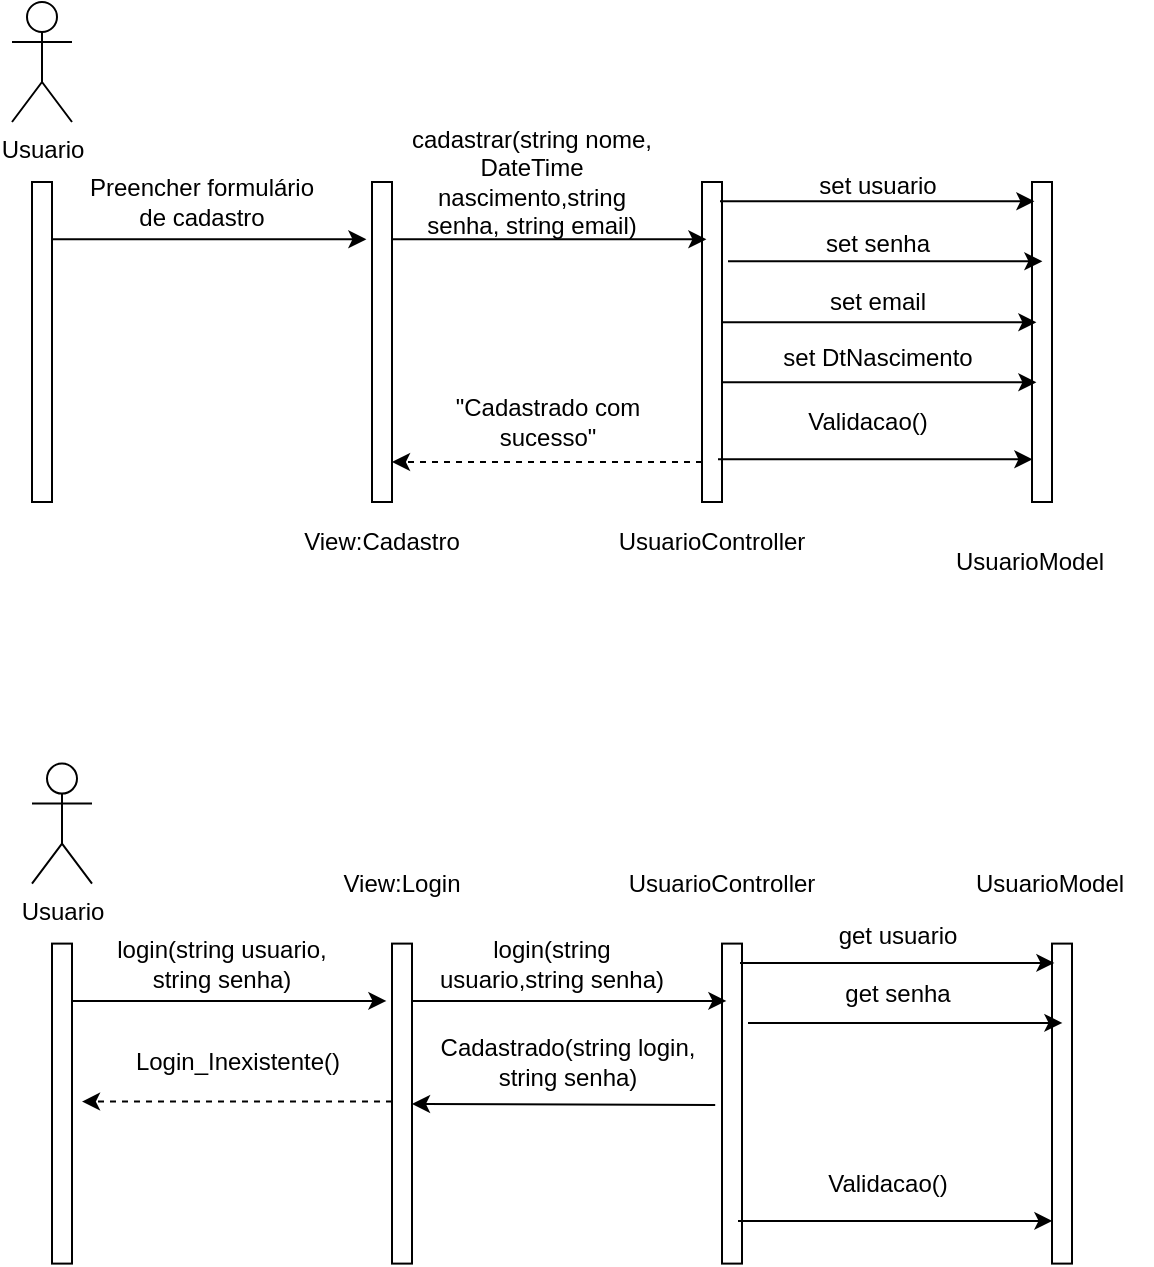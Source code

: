<mxfile version="12.1.3" pages="1"><diagram id="8_Lz63nXyCOv943q42AT" name="Page-1"><mxGraphModel dx="1024" dy="419" grid="1" gridSize="10" guides="1" tooltips="1" connect="1" arrows="1" fold="1" page="1" pageScale="1" pageWidth="850" pageHeight="1100" math="0" shadow="0"><root><mxCell id="0"/><mxCell id="1" parent="0"/><mxCell id="mR0SKmVfwUFJHX1kdhuh-1" value="Usuario&lt;br&gt;" style="shape=umlActor;verticalLabelPosition=bottom;labelBackgroundColor=#ffffff;verticalAlign=top;html=1;" vertex="1" parent="1"><mxGeometry x="20" y="40" width="30" height="60" as="geometry"/></mxCell><mxCell id="mR0SKmVfwUFJHX1kdhuh-2" value="" style="html=1;points=[];perimeter=orthogonalPerimeter;" vertex="1" parent="1"><mxGeometry x="30" y="130" width="10" height="160" as="geometry"/></mxCell><mxCell id="mR0SKmVfwUFJHX1kdhuh-4" value="" style="html=1;points=[];perimeter=orthogonalPerimeter;" vertex="1" parent="1"><mxGeometry x="200" y="130" width="10" height="160" as="geometry"/></mxCell><mxCell id="mR0SKmVfwUFJHX1kdhuh-7" value="View:Cadastro&lt;br&gt;" style="text;html=1;strokeColor=none;fillColor=none;align=center;verticalAlign=middle;whiteSpace=wrap;rounded=0;" vertex="1" parent="1"><mxGeometry x="185" y="300" width="40" height="20" as="geometry"/></mxCell><mxCell id="mR0SKmVfwUFJHX1kdhuh-8" value="" style="endArrow=classic;html=1;entryX=-0.28;entryY=0.179;entryDx=0;entryDy=0;entryPerimeter=0;" edge="1" parent="1" source="mR0SKmVfwUFJHX1kdhuh-2" target="mR0SKmVfwUFJHX1kdhuh-4"><mxGeometry width="50" height="50" relative="1" as="geometry"><mxPoint x="50" y="159" as="sourcePoint"/><mxPoint x="100" y="160" as="targetPoint"/></mxGeometry></mxCell><mxCell id="mR0SKmVfwUFJHX1kdhuh-9" value="Preencher formulário de cadastro" style="text;html=1;strokeColor=none;fillColor=none;align=center;verticalAlign=middle;whiteSpace=wrap;rounded=0;" vertex="1" parent="1"><mxGeometry x="50" y="130" width="130" height="20" as="geometry"/></mxCell><mxCell id="mR0SKmVfwUFJHX1kdhuh-10" value="" style="html=1;points=[];perimeter=orthogonalPerimeter;" vertex="1" parent="1"><mxGeometry x="365" y="130" width="10" height="160" as="geometry"/></mxCell><mxCell id="mR0SKmVfwUFJHX1kdhuh-11" value="UsuarioController" style="text;html=1;strokeColor=none;fillColor=none;align=center;verticalAlign=middle;whiteSpace=wrap;rounded=0;" vertex="1" parent="1"><mxGeometry x="350" y="300" width="40" height="20" as="geometry"/></mxCell><mxCell id="mR0SKmVfwUFJHX1kdhuh-12" value="" style="html=1;points=[];perimeter=orthogonalPerimeter;" vertex="1" parent="1"><mxGeometry x="530" y="130" width="10" height="160" as="geometry"/></mxCell><mxCell id="mR0SKmVfwUFJHX1kdhuh-13" value="UsuarioModel" style="text;html=1;resizable=0;points=[];autosize=1;align=left;verticalAlign=top;spacingTop=-4;" vertex="1" parent="1"><mxGeometry x="490" y="310" width="90" height="20" as="geometry"/></mxCell><mxCell id="mR0SKmVfwUFJHX1kdhuh-14" value="" style="endArrow=classic;html=1;entryX=-0.28;entryY=0.179;entryDx=0;entryDy=0;entryPerimeter=0;" edge="1" parent="1"><mxGeometry width="50" height="50" relative="1" as="geometry"><mxPoint x="210" y="158.64" as="sourcePoint"/><mxPoint x="367.2" y="158.64" as="targetPoint"/></mxGeometry></mxCell><mxCell id="mR0SKmVfwUFJHX1kdhuh-15" value="cadastrar(string nome, DateTime nascimento,string senha, string email)" style="text;html=1;strokeColor=none;fillColor=none;align=center;verticalAlign=middle;whiteSpace=wrap;rounded=0;" vertex="1" parent="1"><mxGeometry x="215" y="120" width="130" height="20" as="geometry"/></mxCell><mxCell id="mR0SKmVfwUFJHX1kdhuh-16" value="" style="endArrow=classic;html=1;entryX=-0.28;entryY=0.179;entryDx=0;entryDy=0;entryPerimeter=0;" edge="1" parent="1"><mxGeometry width="50" height="50" relative="1" as="geometry"><mxPoint x="378" y="169.64" as="sourcePoint"/><mxPoint x="535.2" y="169.64" as="targetPoint"/></mxGeometry></mxCell><mxCell id="mR0SKmVfwUFJHX1kdhuh-17" value="set usuario&lt;br&gt;&lt;br&gt;set senha&lt;br&gt;&lt;br&gt;set email&lt;br&gt;&lt;br&gt;set DtNascimento" style="text;html=1;strokeColor=none;fillColor=none;align=center;verticalAlign=middle;whiteSpace=wrap;rounded=0;" vertex="1" parent="1"><mxGeometry x="387.5" y="165" width="130" height="20" as="geometry"/></mxCell><mxCell id="mR0SKmVfwUFJHX1kdhuh-18" value="" style="endArrow=classic;html=1;entryX=-0.28;entryY=0.179;entryDx=0;entryDy=0;entryPerimeter=0;" edge="1" parent="1"><mxGeometry width="50" height="50" relative="1" as="geometry"><mxPoint x="373" y="268.64" as="sourcePoint"/><mxPoint x="530.2" y="268.64" as="targetPoint"/></mxGeometry></mxCell><mxCell id="mR0SKmVfwUFJHX1kdhuh-19" value="Validacao()" style="text;html=1;strokeColor=none;fillColor=none;align=center;verticalAlign=middle;whiteSpace=wrap;rounded=0;" vertex="1" parent="1"><mxGeometry x="383" y="240" width="130" height="20" as="geometry"/></mxCell><mxCell id="mR0SKmVfwUFJHX1kdhuh-21" value="" style="endArrow=classic;html=1;dashed=1;" edge="1" parent="1"><mxGeometry width="50" height="50" relative="1" as="geometry"><mxPoint x="365" y="270" as="sourcePoint"/><mxPoint x="210" y="270" as="targetPoint"/></mxGeometry></mxCell><mxCell id="mR0SKmVfwUFJHX1kdhuh-24" value="&quot;Cadastrado com sucesso&quot;" style="text;html=1;strokeColor=none;fillColor=none;align=center;verticalAlign=middle;whiteSpace=wrap;rounded=0;" vertex="1" parent="1"><mxGeometry x="222.5" y="240" width="130" height="20" as="geometry"/></mxCell><mxCell id="mR0SKmVfwUFJHX1kdhuh-29" value="" style="endArrow=classic;html=1;entryX=-0.28;entryY=0.179;entryDx=0;entryDy=0;entryPerimeter=0;" edge="1" parent="1"><mxGeometry width="50" height="50" relative="1" as="geometry"><mxPoint x="374" y="139.64" as="sourcePoint"/><mxPoint x="531.2" y="139.64" as="targetPoint"/></mxGeometry></mxCell><mxCell id="mR0SKmVfwUFJHX1kdhuh-30" value="" style="endArrow=classic;html=1;entryX=-0.28;entryY=0.179;entryDx=0;entryDy=0;entryPerimeter=0;" edge="1" parent="1"><mxGeometry width="50" height="50" relative="1" as="geometry"><mxPoint x="375" y="200.14" as="sourcePoint"/><mxPoint x="532.2" y="200.14" as="targetPoint"/></mxGeometry></mxCell><mxCell id="mR0SKmVfwUFJHX1kdhuh-31" value="" style="endArrow=classic;html=1;entryX=-0.28;entryY=0.179;entryDx=0;entryDy=0;entryPerimeter=0;" edge="1" parent="1"><mxGeometry width="50" height="50" relative="1" as="geometry"><mxPoint x="375" y="230.14" as="sourcePoint"/><mxPoint x="532.2" y="230.14" as="targetPoint"/></mxGeometry></mxCell><mxCell id="mR0SKmVfwUFJHX1kdhuh-35" value="Usuario&lt;br&gt;" style="shape=umlActor;verticalLabelPosition=bottom;labelBackgroundColor=#ffffff;verticalAlign=top;html=1;" vertex="1" parent="1"><mxGeometry x="30" y="420.8" width="30" height="60" as="geometry"/></mxCell><mxCell id="mR0SKmVfwUFJHX1kdhuh-36" value="" style="html=1;points=[];perimeter=orthogonalPerimeter;" vertex="1" parent="1"><mxGeometry x="40" y="510.8" width="10" height="160" as="geometry"/></mxCell><mxCell id="mR0SKmVfwUFJHX1kdhuh-37" value="" style="html=1;points=[];perimeter=orthogonalPerimeter;" vertex="1" parent="1"><mxGeometry x="210" y="510.8" width="10" height="160" as="geometry"/></mxCell><mxCell id="mR0SKmVfwUFJHX1kdhuh-38" value="View:Login" style="text;html=1;strokeColor=none;fillColor=none;align=center;verticalAlign=middle;whiteSpace=wrap;rounded=0;" vertex="1" parent="1"><mxGeometry x="195" y="470.8" width="40" height="20" as="geometry"/></mxCell><mxCell id="mR0SKmVfwUFJHX1kdhuh-39" value="" style="endArrow=classic;html=1;entryX=-0.28;entryY=0.179;entryDx=0;entryDy=0;entryPerimeter=0;" edge="1" parent="1" source="mR0SKmVfwUFJHX1kdhuh-36" target="mR0SKmVfwUFJHX1kdhuh-37"><mxGeometry width="50" height="50" relative="1" as="geometry"><mxPoint x="60" y="539.8" as="sourcePoint"/><mxPoint x="110" y="540.8" as="targetPoint"/></mxGeometry></mxCell><mxCell id="mR0SKmVfwUFJHX1kdhuh-40" value="login(string usuario, string senha)" style="text;html=1;strokeColor=none;fillColor=none;align=center;verticalAlign=middle;whiteSpace=wrap;rounded=0;" vertex="1" parent="1"><mxGeometry x="60" y="510.8" width="130" height="20" as="geometry"/></mxCell><mxCell id="mR0SKmVfwUFJHX1kdhuh-41" value="" style="html=1;points=[];perimeter=orthogonalPerimeter;" vertex="1" parent="1"><mxGeometry x="375" y="510.8" width="10" height="160" as="geometry"/></mxCell><mxCell id="mR0SKmVfwUFJHX1kdhuh-42" value="UsuarioController" style="text;html=1;strokeColor=none;fillColor=none;align=center;verticalAlign=middle;whiteSpace=wrap;rounded=0;" vertex="1" parent="1"><mxGeometry x="355" y="470.8" width="40" height="20" as="geometry"/></mxCell><mxCell id="mR0SKmVfwUFJHX1kdhuh-43" value="" style="html=1;points=[];perimeter=orthogonalPerimeter;" vertex="1" parent="1"><mxGeometry x="540" y="510.8" width="10" height="160" as="geometry"/></mxCell><mxCell id="mR0SKmVfwUFJHX1kdhuh-44" value="UsuarioModel" style="text;html=1;resizable=0;points=[];autosize=1;align=left;verticalAlign=top;spacingTop=-4;" vertex="1" parent="1"><mxGeometry x="500" y="470.8" width="90" height="20" as="geometry"/></mxCell><mxCell id="mR0SKmVfwUFJHX1kdhuh-45" value="" style="endArrow=classic;html=1;entryX=-0.28;entryY=0.179;entryDx=0;entryDy=0;entryPerimeter=0;" edge="1" parent="1"><mxGeometry width="50" height="50" relative="1" as="geometry"><mxPoint x="220" y="539.44" as="sourcePoint"/><mxPoint x="377.2" y="539.44" as="targetPoint"/></mxGeometry></mxCell><mxCell id="mR0SKmVfwUFJHX1kdhuh-46" value="login(string usuario,string senha)" style="text;html=1;strokeColor=none;fillColor=none;align=center;verticalAlign=middle;whiteSpace=wrap;rounded=0;" vertex="1" parent="1"><mxGeometry x="225" y="510.8" width="130" height="20" as="geometry"/></mxCell><mxCell id="mR0SKmVfwUFJHX1kdhuh-47" value="" style="endArrow=classic;html=1;entryX=-0.28;entryY=0.179;entryDx=0;entryDy=0;entryPerimeter=0;" edge="1" parent="1"><mxGeometry width="50" height="50" relative="1" as="geometry"><mxPoint x="388" y="550.44" as="sourcePoint"/><mxPoint x="545.2" y="550.44" as="targetPoint"/></mxGeometry></mxCell><mxCell id="mR0SKmVfwUFJHX1kdhuh-48" value="get usuario&lt;br&gt;&lt;br&gt;get senha" style="text;html=1;strokeColor=none;fillColor=none;align=center;verticalAlign=middle;whiteSpace=wrap;rounded=0;" vertex="1" parent="1"><mxGeometry x="397.5" y="510.8" width="130" height="20" as="geometry"/></mxCell><mxCell id="mR0SKmVfwUFJHX1kdhuh-49" value="" style="endArrow=classic;html=1;entryX=-0.28;entryY=0.179;entryDx=0;entryDy=0;entryPerimeter=0;" edge="1" parent="1"><mxGeometry width="50" height="50" relative="1" as="geometry"><mxPoint x="383" y="649.44" as="sourcePoint"/><mxPoint x="540.2" y="649.44" as="targetPoint"/></mxGeometry></mxCell><mxCell id="mR0SKmVfwUFJHX1kdhuh-50" value="Validacao()" style="text;html=1;strokeColor=none;fillColor=none;align=center;verticalAlign=middle;whiteSpace=wrap;rounded=0;" vertex="1" parent="1"><mxGeometry x="393" y="620.8" width="130" height="20" as="geometry"/></mxCell><mxCell id="mR0SKmVfwUFJHX1kdhuh-51" value="" style="endArrow=classic;html=1;dashed=1;" edge="1" parent="1"><mxGeometry width="50" height="50" relative="1" as="geometry"><mxPoint x="210" y="589.8" as="sourcePoint"/><mxPoint x="55" y="589.8" as="targetPoint"/></mxGeometry></mxCell><mxCell id="mR0SKmVfwUFJHX1kdhuh-52" value="Login_Inexistente()" style="text;html=1;strokeColor=none;fillColor=none;align=center;verticalAlign=middle;whiteSpace=wrap;rounded=0;" vertex="1" parent="1"><mxGeometry x="67.5" y="559.8" width="130" height="20" as="geometry"/></mxCell><mxCell id="mR0SKmVfwUFJHX1kdhuh-55" value="" style="endArrow=classic;html=1;entryX=-0.28;entryY=0.179;entryDx=0;entryDy=0;entryPerimeter=0;" edge="1" parent="1"><mxGeometry width="50" height="50" relative="1" as="geometry"><mxPoint x="384" y="520.44" as="sourcePoint"/><mxPoint x="541.2" y="520.44" as="targetPoint"/></mxGeometry></mxCell><mxCell id="mR0SKmVfwUFJHX1kdhuh-58" value="" style="endArrow=classic;html=1;exitX=-0.34;exitY=0.504;exitDx=0;exitDy=0;exitPerimeter=0;" edge="1" parent="1" source="mR0SKmVfwUFJHX1kdhuh-41"><mxGeometry width="50" height="50" relative="1" as="geometry"><mxPoint x="340.5" y="590.94" as="sourcePoint"/><mxPoint x="220" y="591" as="targetPoint"/></mxGeometry></mxCell><mxCell id="mR0SKmVfwUFJHX1kdhuh-59" value="Cadastrado(string login, string senha)" style="text;html=1;strokeColor=none;fillColor=none;align=center;verticalAlign=middle;whiteSpace=wrap;rounded=0;" vertex="1" parent="1"><mxGeometry x="232.5" y="559.8" width="130" height="20" as="geometry"/></mxCell></root></mxGraphModel></diagram></mxfile>